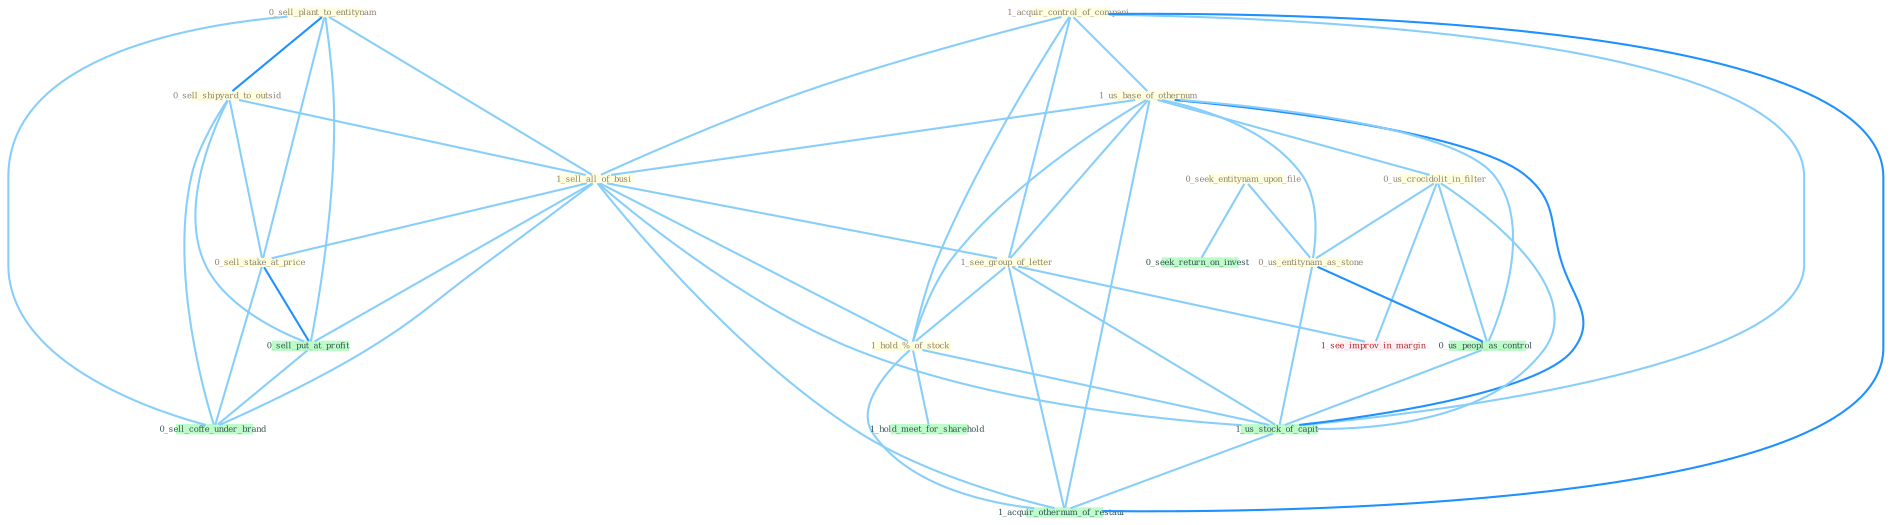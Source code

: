 Graph G{ 
    node
    [shape=polygon,style=filled,width=.5,height=.06,color="#BDFCC9",fixedsize=true,fontsize=4,
    fontcolor="#2f4f4f"];
    {node
    [color="#ffffe0", fontcolor="#8b7d6b"] "0_sell_plant_to_entitynam " "0_sell_shipyard_to_outsid " "0_seek_entitynam_upon_file " "1_acquir_control_of_compani " "1_us_base_of_othernum " "0_us_crocidolit_in_filter " "1_sell_all_of_busi " "1_see_group_of_letter " "0_us_entitynam_as_stone " "1_hold_%_of_stock " "0_sell_stake_at_price "}
{node [color="#fff0f5", fontcolor="#b22222"] "1_see_improv_in_margin "}
edge [color="#B0E2FF"];

	"0_sell_plant_to_entitynam " -- "0_sell_shipyard_to_outsid " [w="2", color="#1e90ff" , len=0.8];
	"0_sell_plant_to_entitynam " -- "1_sell_all_of_busi " [w="1", color="#87cefa" ];
	"0_sell_plant_to_entitynam " -- "0_sell_stake_at_price " [w="1", color="#87cefa" ];
	"0_sell_plant_to_entitynam " -- "0_sell_put_at_profit " [w="1", color="#87cefa" ];
	"0_sell_plant_to_entitynam " -- "0_sell_coffe_under_brand " [w="1", color="#87cefa" ];
	"0_sell_shipyard_to_outsid " -- "1_sell_all_of_busi " [w="1", color="#87cefa" ];
	"0_sell_shipyard_to_outsid " -- "0_sell_stake_at_price " [w="1", color="#87cefa" ];
	"0_sell_shipyard_to_outsid " -- "0_sell_put_at_profit " [w="1", color="#87cefa" ];
	"0_sell_shipyard_to_outsid " -- "0_sell_coffe_under_brand " [w="1", color="#87cefa" ];
	"0_seek_entitynam_upon_file " -- "0_us_entitynam_as_stone " [w="1", color="#87cefa" ];
	"0_seek_entitynam_upon_file " -- "0_seek_return_on_invest " [w="1", color="#87cefa" ];
	"1_acquir_control_of_compani " -- "1_us_base_of_othernum " [w="1", color="#87cefa" ];
	"1_acquir_control_of_compani " -- "1_sell_all_of_busi " [w="1", color="#87cefa" ];
	"1_acquir_control_of_compani " -- "1_see_group_of_letter " [w="1", color="#87cefa" ];
	"1_acquir_control_of_compani " -- "1_hold_%_of_stock " [w="1", color="#87cefa" ];
	"1_acquir_control_of_compani " -- "1_us_stock_of_capit " [w="1", color="#87cefa" ];
	"1_acquir_control_of_compani " -- "1_acquir_othernum_of_restaur " [w="2", color="#1e90ff" , len=0.8];
	"1_us_base_of_othernum " -- "0_us_crocidolit_in_filter " [w="1", color="#87cefa" ];
	"1_us_base_of_othernum " -- "1_sell_all_of_busi " [w="1", color="#87cefa" ];
	"1_us_base_of_othernum " -- "1_see_group_of_letter " [w="1", color="#87cefa" ];
	"1_us_base_of_othernum " -- "0_us_entitynam_as_stone " [w="1", color="#87cefa" ];
	"1_us_base_of_othernum " -- "1_hold_%_of_stock " [w="1", color="#87cefa" ];
	"1_us_base_of_othernum " -- "0_us_peopl_as_control " [w="1", color="#87cefa" ];
	"1_us_base_of_othernum " -- "1_us_stock_of_capit " [w="2", color="#1e90ff" , len=0.8];
	"1_us_base_of_othernum " -- "1_acquir_othernum_of_restaur " [w="1", color="#87cefa" ];
	"0_us_crocidolit_in_filter " -- "0_us_entitynam_as_stone " [w="1", color="#87cefa" ];
	"0_us_crocidolit_in_filter " -- "0_us_peopl_as_control " [w="1", color="#87cefa" ];
	"0_us_crocidolit_in_filter " -- "1_us_stock_of_capit " [w="1", color="#87cefa" ];
	"0_us_crocidolit_in_filter " -- "1_see_improv_in_margin " [w="1", color="#87cefa" ];
	"1_sell_all_of_busi " -- "1_see_group_of_letter " [w="1", color="#87cefa" ];
	"1_sell_all_of_busi " -- "1_hold_%_of_stock " [w="1", color="#87cefa" ];
	"1_sell_all_of_busi " -- "0_sell_stake_at_price " [w="1", color="#87cefa" ];
	"1_sell_all_of_busi " -- "0_sell_put_at_profit " [w="1", color="#87cefa" ];
	"1_sell_all_of_busi " -- "1_us_stock_of_capit " [w="1", color="#87cefa" ];
	"1_sell_all_of_busi " -- "0_sell_coffe_under_brand " [w="1", color="#87cefa" ];
	"1_sell_all_of_busi " -- "1_acquir_othernum_of_restaur " [w="1", color="#87cefa" ];
	"1_see_group_of_letter " -- "1_hold_%_of_stock " [w="1", color="#87cefa" ];
	"1_see_group_of_letter " -- "1_us_stock_of_capit " [w="1", color="#87cefa" ];
	"1_see_group_of_letter " -- "1_see_improv_in_margin " [w="1", color="#87cefa" ];
	"1_see_group_of_letter " -- "1_acquir_othernum_of_restaur " [w="1", color="#87cefa" ];
	"0_us_entitynam_as_stone " -- "0_us_peopl_as_control " [w="2", color="#1e90ff" , len=0.8];
	"0_us_entitynam_as_stone " -- "1_us_stock_of_capit " [w="1", color="#87cefa" ];
	"1_hold_%_of_stock " -- "1_us_stock_of_capit " [w="1", color="#87cefa" ];
	"1_hold_%_of_stock " -- "1_hold_meet_for_sharehold " [w="1", color="#87cefa" ];
	"1_hold_%_of_stock " -- "1_acquir_othernum_of_restaur " [w="1", color="#87cefa" ];
	"0_sell_stake_at_price " -- "0_sell_put_at_profit " [w="2", color="#1e90ff" , len=0.8];
	"0_sell_stake_at_price " -- "0_sell_coffe_under_brand " [w="1", color="#87cefa" ];
	"0_us_peopl_as_control " -- "1_us_stock_of_capit " [w="1", color="#87cefa" ];
	"0_sell_put_at_profit " -- "0_sell_coffe_under_brand " [w="1", color="#87cefa" ];
	"1_us_stock_of_capit " -- "1_acquir_othernum_of_restaur " [w="1", color="#87cefa" ];
}